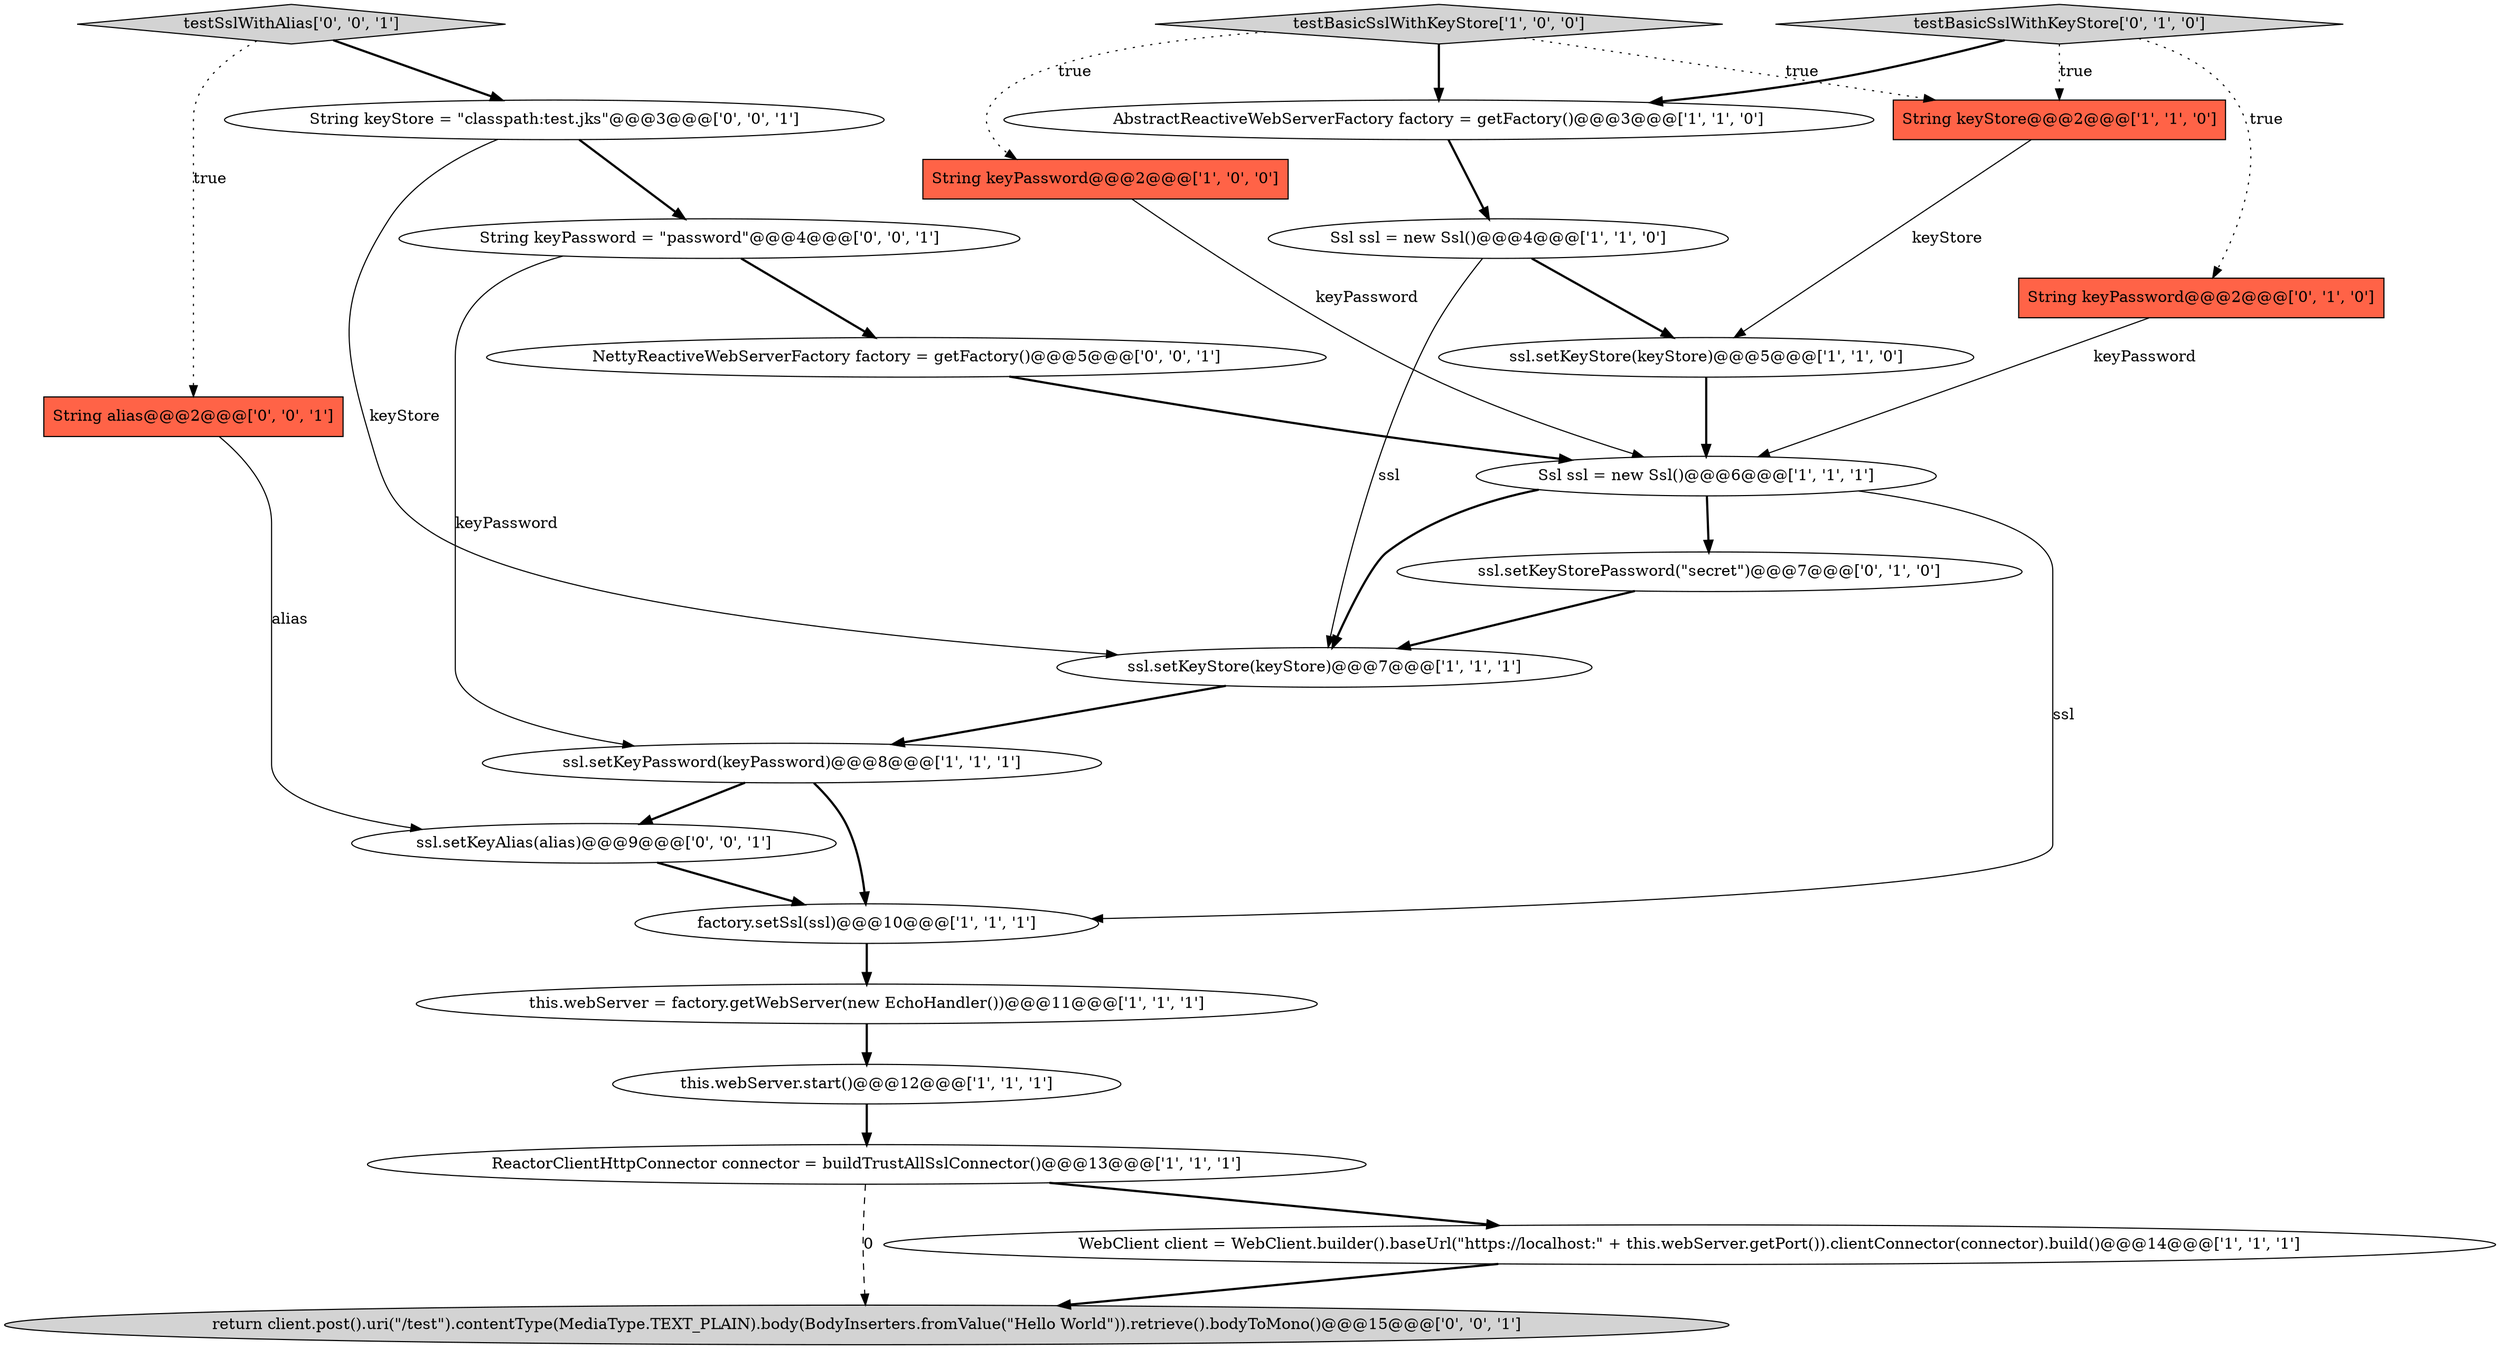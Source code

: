 digraph {
18 [style = filled, label = "String keyPassword = \"password\"@@@4@@@['0', '0', '1']", fillcolor = white, shape = ellipse image = "AAA0AAABBB3BBB"];
19 [style = filled, label = "ssl.setKeyAlias(alias)@@@9@@@['0', '0', '1']", fillcolor = white, shape = ellipse image = "AAA0AAABBB3BBB"];
21 [style = filled, label = "testSslWithAlias['0', '0', '1']", fillcolor = lightgray, shape = diamond image = "AAA0AAABBB3BBB"];
0 [style = filled, label = "ReactorClientHttpConnector connector = buildTrustAllSslConnector()@@@13@@@['1', '1', '1']", fillcolor = white, shape = ellipse image = "AAA0AAABBB1BBB"];
15 [style = filled, label = "testBasicSslWithKeyStore['0', '1', '0']", fillcolor = lightgray, shape = diamond image = "AAA0AAABBB2BBB"];
11 [style = filled, label = "ssl.setKeyPassword(keyPassword)@@@8@@@['1', '1', '1']", fillcolor = white, shape = ellipse image = "AAA0AAABBB1BBB"];
1 [style = filled, label = "Ssl ssl = new Ssl()@@@6@@@['1', '1', '1']", fillcolor = white, shape = ellipse image = "AAA0AAABBB1BBB"];
7 [style = filled, label = "AbstractReactiveWebServerFactory factory = getFactory()@@@3@@@['1', '1', '0']", fillcolor = white, shape = ellipse image = "AAA0AAABBB1BBB"];
12 [style = filled, label = "this.webServer.start()@@@12@@@['1', '1', '1']", fillcolor = white, shape = ellipse image = "AAA0AAABBB1BBB"];
4 [style = filled, label = "String keyPassword@@@2@@@['1', '0', '0']", fillcolor = tomato, shape = box image = "AAA0AAABBB1BBB"];
5 [style = filled, label = "ssl.setKeyStore(keyStore)@@@5@@@['1', '1', '0']", fillcolor = white, shape = ellipse image = "AAA0AAABBB1BBB"];
23 [style = filled, label = "String alias@@@2@@@['0', '0', '1']", fillcolor = tomato, shape = box image = "AAA0AAABBB3BBB"];
10 [style = filled, label = "WebClient client = WebClient.builder().baseUrl(\"https://localhost:\" + this.webServer.getPort()).clientConnector(connector).build()@@@14@@@['1', '1', '1']", fillcolor = white, shape = ellipse image = "AAA0AAABBB1BBB"];
3 [style = filled, label = "Ssl ssl = new Ssl()@@@4@@@['1', '1', '0']", fillcolor = white, shape = ellipse image = "AAA0AAABBB1BBB"];
22 [style = filled, label = "return client.post().uri(\"/test\").contentType(MediaType.TEXT_PLAIN).body(BodyInserters.fromValue(\"Hello World\")).retrieve().bodyToMono()@@@15@@@['0', '0', '1']", fillcolor = lightgray, shape = ellipse image = "AAA0AAABBB3BBB"];
2 [style = filled, label = "this.webServer = factory.getWebServer(new EchoHandler())@@@11@@@['1', '1', '1']", fillcolor = white, shape = ellipse image = "AAA0AAABBB1BBB"];
14 [style = filled, label = "String keyPassword@@@2@@@['0', '1', '0']", fillcolor = tomato, shape = box image = "AAA0AAABBB2BBB"];
20 [style = filled, label = "NettyReactiveWebServerFactory factory = getFactory()@@@5@@@['0', '0', '1']", fillcolor = white, shape = ellipse image = "AAA0AAABBB3BBB"];
6 [style = filled, label = "factory.setSsl(ssl)@@@10@@@['1', '1', '1']", fillcolor = white, shape = ellipse image = "AAA0AAABBB1BBB"];
8 [style = filled, label = "testBasicSslWithKeyStore['1', '0', '0']", fillcolor = lightgray, shape = diamond image = "AAA0AAABBB1BBB"];
16 [style = filled, label = "ssl.setKeyStorePassword(\"secret\")@@@7@@@['0', '1', '0']", fillcolor = white, shape = ellipse image = "AAA1AAABBB2BBB"];
17 [style = filled, label = "String keyStore = \"classpath:test.jks\"@@@3@@@['0', '0', '1']", fillcolor = white, shape = ellipse image = "AAA0AAABBB3BBB"];
9 [style = filled, label = "String keyStore@@@2@@@['1', '1', '0']", fillcolor = tomato, shape = box image = "AAA0AAABBB1BBB"];
13 [style = filled, label = "ssl.setKeyStore(keyStore)@@@7@@@['1', '1', '1']", fillcolor = white, shape = ellipse image = "AAA0AAABBB1BBB"];
12->0 [style = bold, label=""];
9->5 [style = solid, label="keyStore"];
18->20 [style = bold, label=""];
19->6 [style = bold, label=""];
23->19 [style = solid, label="alias"];
5->1 [style = bold, label=""];
21->17 [style = bold, label=""];
8->9 [style = dotted, label="true"];
21->23 [style = dotted, label="true"];
17->13 [style = solid, label="keyStore"];
11->6 [style = bold, label=""];
16->13 [style = bold, label=""];
15->7 [style = bold, label=""];
3->5 [style = bold, label=""];
20->1 [style = bold, label=""];
6->2 [style = bold, label=""];
7->3 [style = bold, label=""];
0->10 [style = bold, label=""];
10->22 [style = bold, label=""];
13->11 [style = bold, label=""];
4->1 [style = solid, label="keyPassword"];
11->19 [style = bold, label=""];
18->11 [style = solid, label="keyPassword"];
3->13 [style = solid, label="ssl"];
8->7 [style = bold, label=""];
1->6 [style = solid, label="ssl"];
14->1 [style = solid, label="keyPassword"];
15->9 [style = dotted, label="true"];
15->14 [style = dotted, label="true"];
1->16 [style = bold, label=""];
0->22 [style = dashed, label="0"];
8->4 [style = dotted, label="true"];
2->12 [style = bold, label=""];
1->13 [style = bold, label=""];
17->18 [style = bold, label=""];
}
